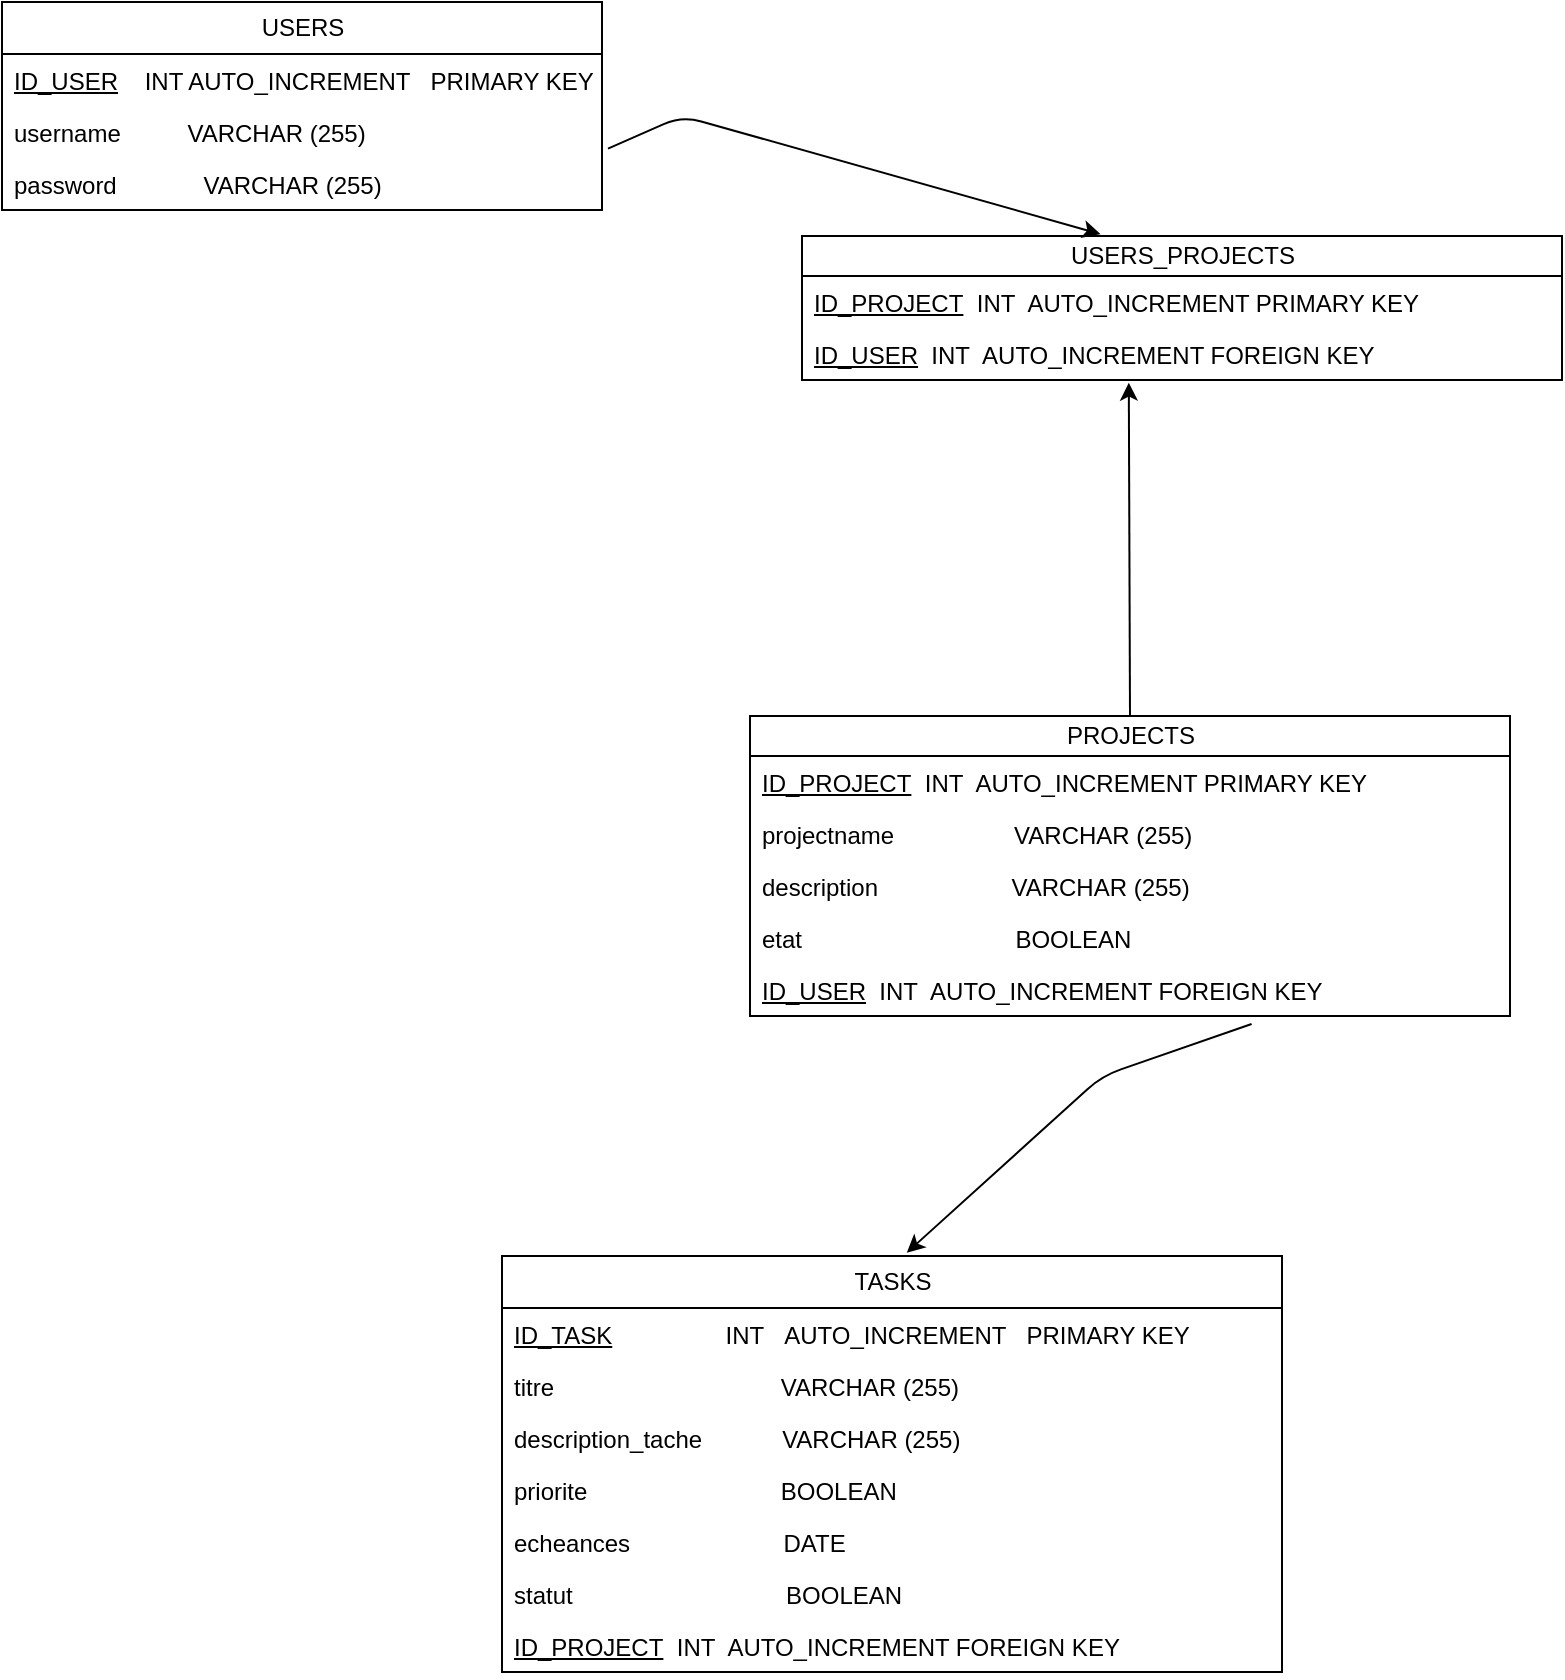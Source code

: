 <mxfile>
    <diagram id="d2505PwA44LU09hD-PrV" name="Page-1">
        <mxGraphModel dx="490" dy="419" grid="1" gridSize="10" guides="1" tooltips="1" connect="1" arrows="1" fold="1" page="1" pageScale="1" pageWidth="827" pageHeight="1169" math="0" shadow="0">
            <root>
                <mxCell id="0"/>
                <mxCell id="1" parent="0"/>
                <mxCell id="2" value="TASKS" style="swimlane;fontStyle=0;childLayout=stackLayout;horizontal=1;startSize=26;fillColor=none;horizontalStack=0;resizeParent=1;resizeParentMax=0;resizeLast=0;collapsible=1;marginBottom=0;html=1;" parent="1" vertex="1">
                    <mxGeometry x="290" y="670" width="390" height="208" as="geometry"/>
                </mxCell>
                <mxCell id="3" value="&lt;u&gt;ID_TASK&lt;/u&gt;&amp;nbsp; &amp;nbsp; &amp;nbsp; &amp;nbsp; &amp;nbsp; &amp;nbsp; &amp;nbsp; &amp;nbsp; &amp;nbsp;INT&amp;nbsp; &amp;nbsp;AUTO_INCREMENT&amp;nbsp; &amp;nbsp;PRIMARY KEY" style="text;strokeColor=none;fillColor=none;align=left;verticalAlign=top;spacingLeft=4;spacingRight=4;overflow=hidden;rotatable=0;points=[[0,0.5],[1,0.5]];portConstraint=eastwest;whiteSpace=wrap;html=1;" parent="2" vertex="1">
                    <mxGeometry y="26" width="390" height="26" as="geometry"/>
                </mxCell>
                <mxCell id="4" value="titre&amp;nbsp; &amp;nbsp; &amp;nbsp; &amp;nbsp; &amp;nbsp; &amp;nbsp; &amp;nbsp; &amp;nbsp; &amp;nbsp; &amp;nbsp; &amp;nbsp; &amp;nbsp; &amp;nbsp; &amp;nbsp; &amp;nbsp; &amp;nbsp; &amp;nbsp; VARCHAR (255)" style="text;strokeColor=none;fillColor=none;align=left;verticalAlign=top;spacingLeft=4;spacingRight=4;overflow=hidden;rotatable=0;points=[[0,0.5],[1,0.5]];portConstraint=eastwest;whiteSpace=wrap;html=1;" parent="2" vertex="1">
                    <mxGeometry y="52" width="390" height="26" as="geometry"/>
                </mxCell>
                <mxCell id="5" value="description_tache&amp;nbsp; &amp;nbsp; &amp;nbsp; &amp;nbsp; &amp;nbsp; &amp;nbsp; VARCHAR (255)" style="text;strokeColor=none;fillColor=none;align=left;verticalAlign=top;spacingLeft=4;spacingRight=4;overflow=hidden;rotatable=0;points=[[0,0.5],[1,0.5]];portConstraint=eastwest;whiteSpace=wrap;html=1;" parent="2" vertex="1">
                    <mxGeometry y="78" width="390" height="26" as="geometry"/>
                </mxCell>
                <mxCell id="6" value="priorite&amp;nbsp; &amp;nbsp; &amp;nbsp; &amp;nbsp; &amp;nbsp; &amp;nbsp; &amp;nbsp; &amp;nbsp; &amp;nbsp; &amp;nbsp; &amp;nbsp; &amp;nbsp; &amp;nbsp; &amp;nbsp; &amp;nbsp;BOOLEAN" style="text;strokeColor=none;fillColor=none;align=left;verticalAlign=top;spacingLeft=4;spacingRight=4;overflow=hidden;rotatable=0;points=[[0,0.5],[1,0.5]];portConstraint=eastwest;whiteSpace=wrap;html=1;" parent="2" vertex="1">
                    <mxGeometry y="104" width="390" height="26" as="geometry"/>
                </mxCell>
                <mxCell id="7" value="echeances&amp;nbsp; &amp;nbsp; &amp;nbsp; &amp;nbsp; &amp;nbsp; &amp;nbsp; &amp;nbsp; &amp;nbsp; &amp;nbsp; &amp;nbsp; &amp;nbsp; &amp;nbsp;DATE" style="text;strokeColor=none;fillColor=none;align=left;verticalAlign=top;spacingLeft=4;spacingRight=4;overflow=hidden;rotatable=0;points=[[0,0.5],[1,0.5]];portConstraint=eastwest;whiteSpace=wrap;html=1;" parent="2" vertex="1">
                    <mxGeometry y="130" width="390" height="26" as="geometry"/>
                </mxCell>
                <mxCell id="8" value="statut&amp;nbsp; &amp;nbsp; &amp;nbsp; &amp;nbsp; &amp;nbsp; &amp;nbsp; &amp;nbsp; &amp;nbsp; &amp;nbsp; &amp;nbsp; &amp;nbsp; &amp;nbsp; &amp;nbsp; &amp;nbsp; &amp;nbsp; &amp;nbsp; BOOLEAN" style="text;strokeColor=none;fillColor=none;align=left;verticalAlign=top;spacingLeft=4;spacingRight=4;overflow=hidden;rotatable=0;points=[[0,0.5],[1,0.5]];portConstraint=eastwest;whiteSpace=wrap;html=1;" parent="2" vertex="1">
                    <mxGeometry y="156" width="390" height="26" as="geometry"/>
                </mxCell>
                <mxCell id="54" value="&lt;u&gt;ID_PROJECT&lt;/u&gt;&amp;nbsp; INT&amp;nbsp; AUTO_INCREMENT FOREIGN KEY" style="text;strokeColor=none;fillColor=none;align=left;verticalAlign=top;spacingLeft=4;spacingRight=4;overflow=hidden;rotatable=0;points=[[0,0.5],[1,0.5]];portConstraint=eastwest;whiteSpace=wrap;html=1;" parent="2" vertex="1">
                    <mxGeometry y="182" width="390" height="26" as="geometry"/>
                </mxCell>
                <mxCell id="9" value="USERS" style="swimlane;fontStyle=0;childLayout=stackLayout;horizontal=1;startSize=26;fillColor=none;horizontalStack=0;resizeParent=1;resizeParentMax=0;resizeLast=0;collapsible=1;marginBottom=0;html=1;" parent="1" vertex="1">
                    <mxGeometry x="40" y="43" width="300" height="104" as="geometry"/>
                </mxCell>
                <mxCell id="10" value="&lt;u&gt;ID_USER&lt;/u&gt;&amp;nbsp; &amp;nbsp; INT AUTO_INCREMENT&amp;nbsp; &amp;nbsp;PRIMARY KEY" style="text;strokeColor=none;fillColor=none;align=left;verticalAlign=top;spacingLeft=4;spacingRight=4;overflow=hidden;rotatable=0;points=[[0,0.5],[1,0.5]];portConstraint=eastwest;whiteSpace=wrap;html=1;" parent="9" vertex="1">
                    <mxGeometry y="26" width="300" height="26" as="geometry"/>
                </mxCell>
                <mxCell id="11" value="username&amp;nbsp; &amp;nbsp; &amp;nbsp; &amp;nbsp; &amp;nbsp; VARCHAR (255)" style="text;strokeColor=none;fillColor=none;align=left;verticalAlign=top;spacingLeft=4;spacingRight=4;overflow=hidden;rotatable=0;points=[[0,0.5],[1,0.5]];portConstraint=eastwest;whiteSpace=wrap;html=1;" parent="9" vertex="1">
                    <mxGeometry y="52" width="300" height="26" as="geometry"/>
                </mxCell>
                <mxCell id="12" value="password&amp;nbsp; &amp;nbsp; &amp;nbsp; &amp;nbsp; &amp;nbsp; &amp;nbsp; &amp;nbsp;VARCHAR (255)" style="text;strokeColor=none;fillColor=none;align=left;verticalAlign=top;spacingLeft=4;spacingRight=4;overflow=hidden;rotatable=0;points=[[0,0.5],[1,0.5]];portConstraint=eastwest;whiteSpace=wrap;html=1;" parent="9" vertex="1">
                    <mxGeometry y="78" width="300" height="26" as="geometry"/>
                </mxCell>
                <mxCell id="62" style="edgeStyle=none;html=1;exitX=0.5;exitY=0;exitDx=0;exitDy=0;entryX=0.43;entryY=1.051;entryDx=0;entryDy=0;entryPerimeter=0;" edge="1" parent="1" source="13" target="61">
                    <mxGeometry relative="1" as="geometry"/>
                </mxCell>
                <mxCell id="13" value="PROJECTS" style="swimlane;fontStyle=0;childLayout=stackLayout;horizontal=1;startSize=20;fillColor=none;horizontalStack=0;resizeParent=1;resizeParentMax=0;resizeLast=0;collapsible=1;marginBottom=0;html=1;" parent="1" vertex="1">
                    <mxGeometry x="414" y="400" width="380" height="150" as="geometry"/>
                </mxCell>
                <mxCell id="14" value="&lt;u&gt;ID_PROJECT&lt;/u&gt;&amp;nbsp; INT&amp;nbsp; AUTO_INCREMENT PRIMARY KEY" style="text;strokeColor=none;fillColor=none;align=left;verticalAlign=top;spacingLeft=4;spacingRight=4;overflow=hidden;rotatable=0;points=[[0,0.5],[1,0.5]];portConstraint=eastwest;whiteSpace=wrap;html=1;" parent="13" vertex="1">
                    <mxGeometry y="20" width="380" height="26" as="geometry"/>
                </mxCell>
                <mxCell id="15" value="projectname&amp;nbsp; &amp;nbsp; &amp;nbsp; &amp;nbsp; &amp;nbsp; &amp;nbsp; &amp;nbsp; &amp;nbsp; &amp;nbsp; VARCHAR (255)" style="text;strokeColor=none;fillColor=none;align=left;verticalAlign=top;spacingLeft=4;spacingRight=4;overflow=hidden;rotatable=0;points=[[0,0.5],[1,0.5]];portConstraint=eastwest;whiteSpace=wrap;html=1;" parent="13" vertex="1">
                    <mxGeometry y="46" width="380" height="26" as="geometry"/>
                </mxCell>
                <mxCell id="16" value="description&amp;nbsp; &amp;nbsp; &amp;nbsp; &amp;nbsp; &amp;nbsp; &amp;nbsp; &amp;nbsp; &amp;nbsp; &amp;nbsp; &amp;nbsp; VARCHAR (255)" style="text;strokeColor=none;fillColor=none;align=left;verticalAlign=top;spacingLeft=4;spacingRight=4;overflow=hidden;rotatable=0;points=[[0,0.5],[1,0.5]];portConstraint=eastwest;whiteSpace=wrap;html=1;" parent="13" vertex="1">
                    <mxGeometry y="72" width="380" height="26" as="geometry"/>
                </mxCell>
                <mxCell id="17" value="etat&amp;nbsp; &amp;nbsp; &amp;nbsp; &amp;nbsp; &amp;nbsp; &amp;nbsp; &amp;nbsp; &amp;nbsp; &amp;nbsp; &amp;nbsp; &amp;nbsp; &amp;nbsp; &amp;nbsp; &amp;nbsp; &amp;nbsp; &amp;nbsp; BOOLEAN" style="text;strokeColor=none;fillColor=none;align=left;verticalAlign=top;spacingLeft=4;spacingRight=4;overflow=hidden;rotatable=0;points=[[0,0.5],[1,0.5]];portConstraint=eastwest;whiteSpace=wrap;html=1;" parent="13" vertex="1">
                    <mxGeometry y="98" width="380" height="26" as="geometry"/>
                </mxCell>
                <mxCell id="42" value="&lt;u&gt;ID_USER&lt;/u&gt;&amp;nbsp; INT&amp;nbsp; AUTO_INCREMENT FOREIGN KEY" style="text;strokeColor=none;fillColor=none;align=left;verticalAlign=top;spacingLeft=4;spacingRight=4;overflow=hidden;rotatable=0;points=[[0,0.5],[1,0.5]];portConstraint=eastwest;whiteSpace=wrap;html=1;" parent="13" vertex="1">
                    <mxGeometry y="124" width="380" height="26" as="geometry"/>
                </mxCell>
                <mxCell id="43" value="" style="endArrow=classic;html=1;exitX=1.01;exitY=-0.179;exitDx=0;exitDy=0;exitPerimeter=0;entryX=0.393;entryY=-0.013;entryDx=0;entryDy=0;entryPerimeter=0;" parent="1" source="12" target="56" edge="1">
                    <mxGeometry width="50" height="50" relative="1" as="geometry">
                        <mxPoint x="400" y="230" as="sourcePoint"/>
                        <mxPoint x="590" y="80" as="targetPoint"/>
                        <Array as="points">
                            <mxPoint x="380" y="100"/>
                        </Array>
                    </mxGeometry>
                </mxCell>
                <mxCell id="55" value="" style="endArrow=classic;html=1;entryX=0.519;entryY=-0.008;entryDx=0;entryDy=0;entryPerimeter=0;exitX=0.66;exitY=1.154;exitDx=0;exitDy=0;exitPerimeter=0;" parent="1" source="42" target="2" edge="1">
                    <mxGeometry width="50" height="50" relative="1" as="geometry">
                        <mxPoint x="640" y="470" as="sourcePoint"/>
                        <mxPoint x="420" y="470" as="targetPoint"/>
                        <Array as="points">
                            <mxPoint x="590" y="580"/>
                        </Array>
                    </mxGeometry>
                </mxCell>
                <mxCell id="56" value="USERS_PROJECTS" style="swimlane;fontStyle=0;childLayout=stackLayout;horizontal=1;startSize=20;fillColor=none;horizontalStack=0;resizeParent=1;resizeParentMax=0;resizeLast=0;collapsible=1;marginBottom=0;html=1;" vertex="1" parent="1">
                    <mxGeometry x="440" y="160" width="380" height="72" as="geometry"/>
                </mxCell>
                <mxCell id="57" value="&lt;u&gt;ID_PROJECT&lt;/u&gt;&amp;nbsp; INT&amp;nbsp; AUTO_INCREMENT PRIMARY KEY" style="text;strokeColor=none;fillColor=none;align=left;verticalAlign=top;spacingLeft=4;spacingRight=4;overflow=hidden;rotatable=0;points=[[0,0.5],[1,0.5]];portConstraint=eastwest;whiteSpace=wrap;html=1;" vertex="1" parent="56">
                    <mxGeometry y="20" width="380" height="26" as="geometry"/>
                </mxCell>
                <mxCell id="61" value="&lt;u&gt;ID_USER&lt;/u&gt;&amp;nbsp; INT&amp;nbsp; AUTO_INCREMENT FOREIGN KEY" style="text;strokeColor=none;fillColor=none;align=left;verticalAlign=top;spacingLeft=4;spacingRight=4;overflow=hidden;rotatable=0;points=[[0,0.5],[1,0.5]];portConstraint=eastwest;whiteSpace=wrap;html=1;" vertex="1" parent="56">
                    <mxGeometry y="46" width="380" height="26" as="geometry"/>
                </mxCell>
            </root>
        </mxGraphModel>
    </diagram>
</mxfile>